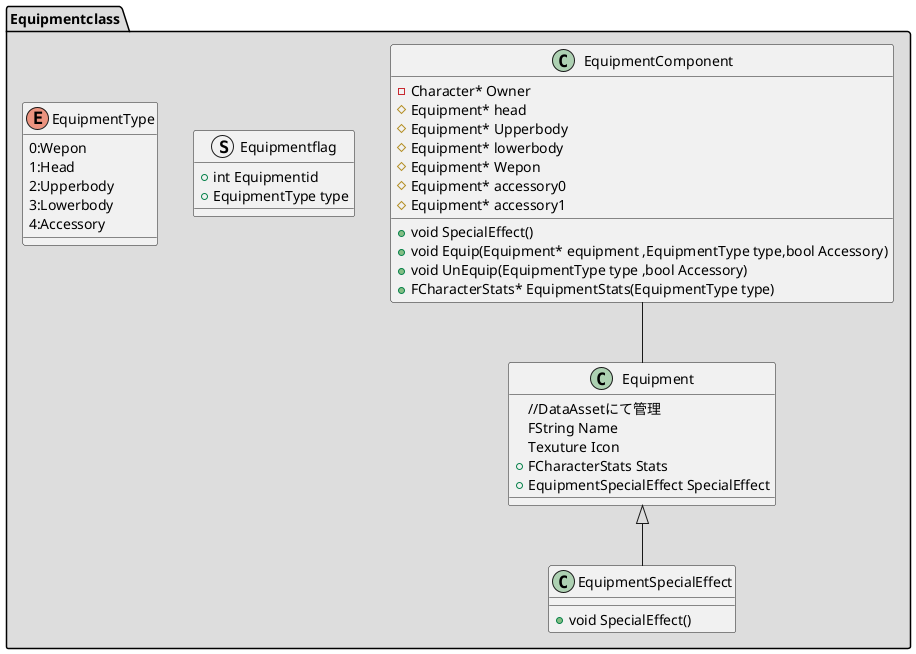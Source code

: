 @startuml
package "Equipmentclass" #DDDDDD {
        class Equipment
        {
            //DataAssetにて管理
            FString Name
            Texuture Icon
            +FCharacterStats Stats
            +EquipmentSpecialEffect SpecialEffect
        }
        struct Equipmentflag
        {
            +int Equipmentid
            +EquipmentType type
        }
        class EquipmentComponent
        {
            +void SpecialEffect()
        }
        enum EquipmentType{
            0:Wepon
            1:Head
            2:Upperbody
            3:Lowerbody
            4:Accessory
        }
        class EquipmentComponent
        {
            -Character* Owner
            #Equipment* head
            #Equipment* Upperbody
            #Equipment* lowerbody
            #Equipment* Wepon
            #Equipment* accessory0
            #Equipment* accessory1
            +void Equip(Equipment* equipment ,EquipmentType type,bool Accessory)
            +void UnEquip(EquipmentType type ,bool Accessory)
            +FCharacterStats* EquipmentStats(EquipmentType type)
        }
        class EquipmentSpecialEffect
        {
            +void SpecialEffect()
        }
        EquipmentSpecialEffect -up-|> Equipment
        Equipment-up- EquipmentComponent
        }
@enduml